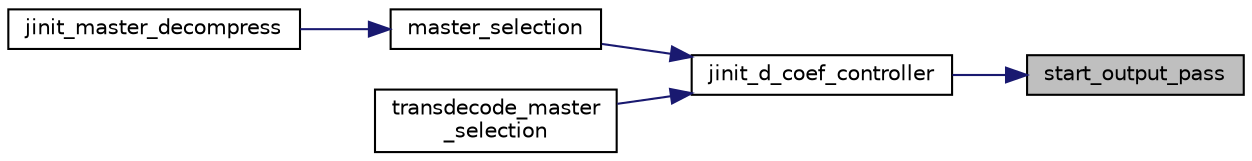 digraph "start_output_pass"
{
 // LATEX_PDF_SIZE
  bgcolor="transparent";
  edge [fontname="Helvetica",fontsize="10",labelfontname="Helvetica",labelfontsize="10"];
  node [fontname="Helvetica",fontsize="10",shape=record];
  rankdir="RL";
  Node72 [label="start_output_pass",height=0.2,width=0.4,color="black", fillcolor="grey75", style="filled", fontcolor="black",tooltip=" "];
  Node72 -> Node73 [dir="back",color="midnightblue",fontsize="10",style="solid"];
  Node73 [label="jinit_d_coef_controller",height=0.2,width=0.4,color="black",URL="$jdcoefct_8c.html#a5c02753173d32b8acd4041b1cdf9e0d2",tooltip=" "];
  Node73 -> Node74 [dir="back",color="midnightblue",fontsize="10",style="solid"];
  Node74 [label="master_selection",height=0.2,width=0.4,color="black",URL="$jdmaster_8c.html#a440a4f3af47f35f6dd2a353329bc3baf",tooltip=" "];
  Node74 -> Node75 [dir="back",color="midnightblue",fontsize="10",style="solid"];
  Node75 [label="jinit_master_decompress",height=0.2,width=0.4,color="black",URL="$jdmaster_8c.html#a103160e5ec5fd80c654e74f633b14818",tooltip=" "];
  Node73 -> Node76 [dir="back",color="midnightblue",fontsize="10",style="solid"];
  Node76 [label="transdecode_master\l_selection",height=0.2,width=0.4,color="black",URL="$jdtrans_8c.html#a16d68f98db8a777ad657673ad118d279",tooltip=" "];
}
